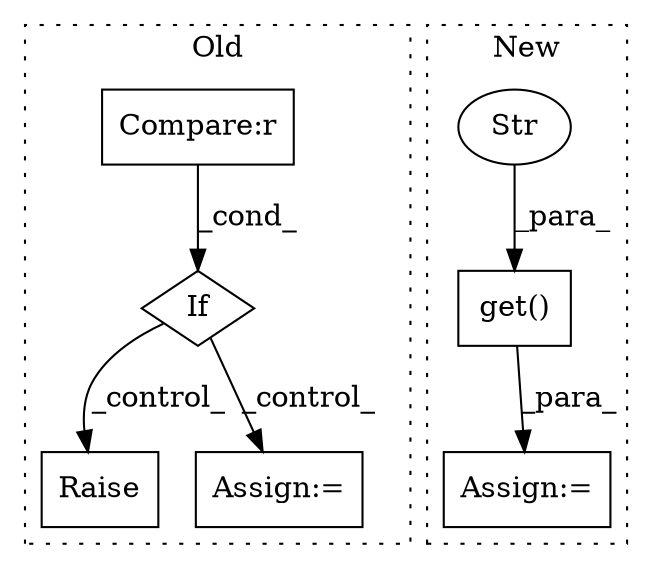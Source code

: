 digraph G {
subgraph cluster0 {
1 [label="Raise" a="91" s="8104" l="6" shape="box"];
5 [label="If" a="96" s="7920" l="3" shape="diamond"];
6 [label="Compare:r" a="40" s="7923" l="37" shape="box"];
7 [label="Assign:=" a="68" s="8013" l="3" shape="box"];
label = "Old";
style="dotted";
}
subgraph cluster1 {
2 [label="get()" a="75" s="7719,7760" l="20,1" shape="box"];
3 [label="Assign:=" a="68" s="7716" l="3" shape="box"];
4 [label="Str" a="66" s="7739" l="15" shape="ellipse"];
label = "New";
style="dotted";
}
2 -> 3 [label="_para_"];
4 -> 2 [label="_para_"];
5 -> 7 [label="_control_"];
5 -> 1 [label="_control_"];
6 -> 5 [label="_cond_"];
}